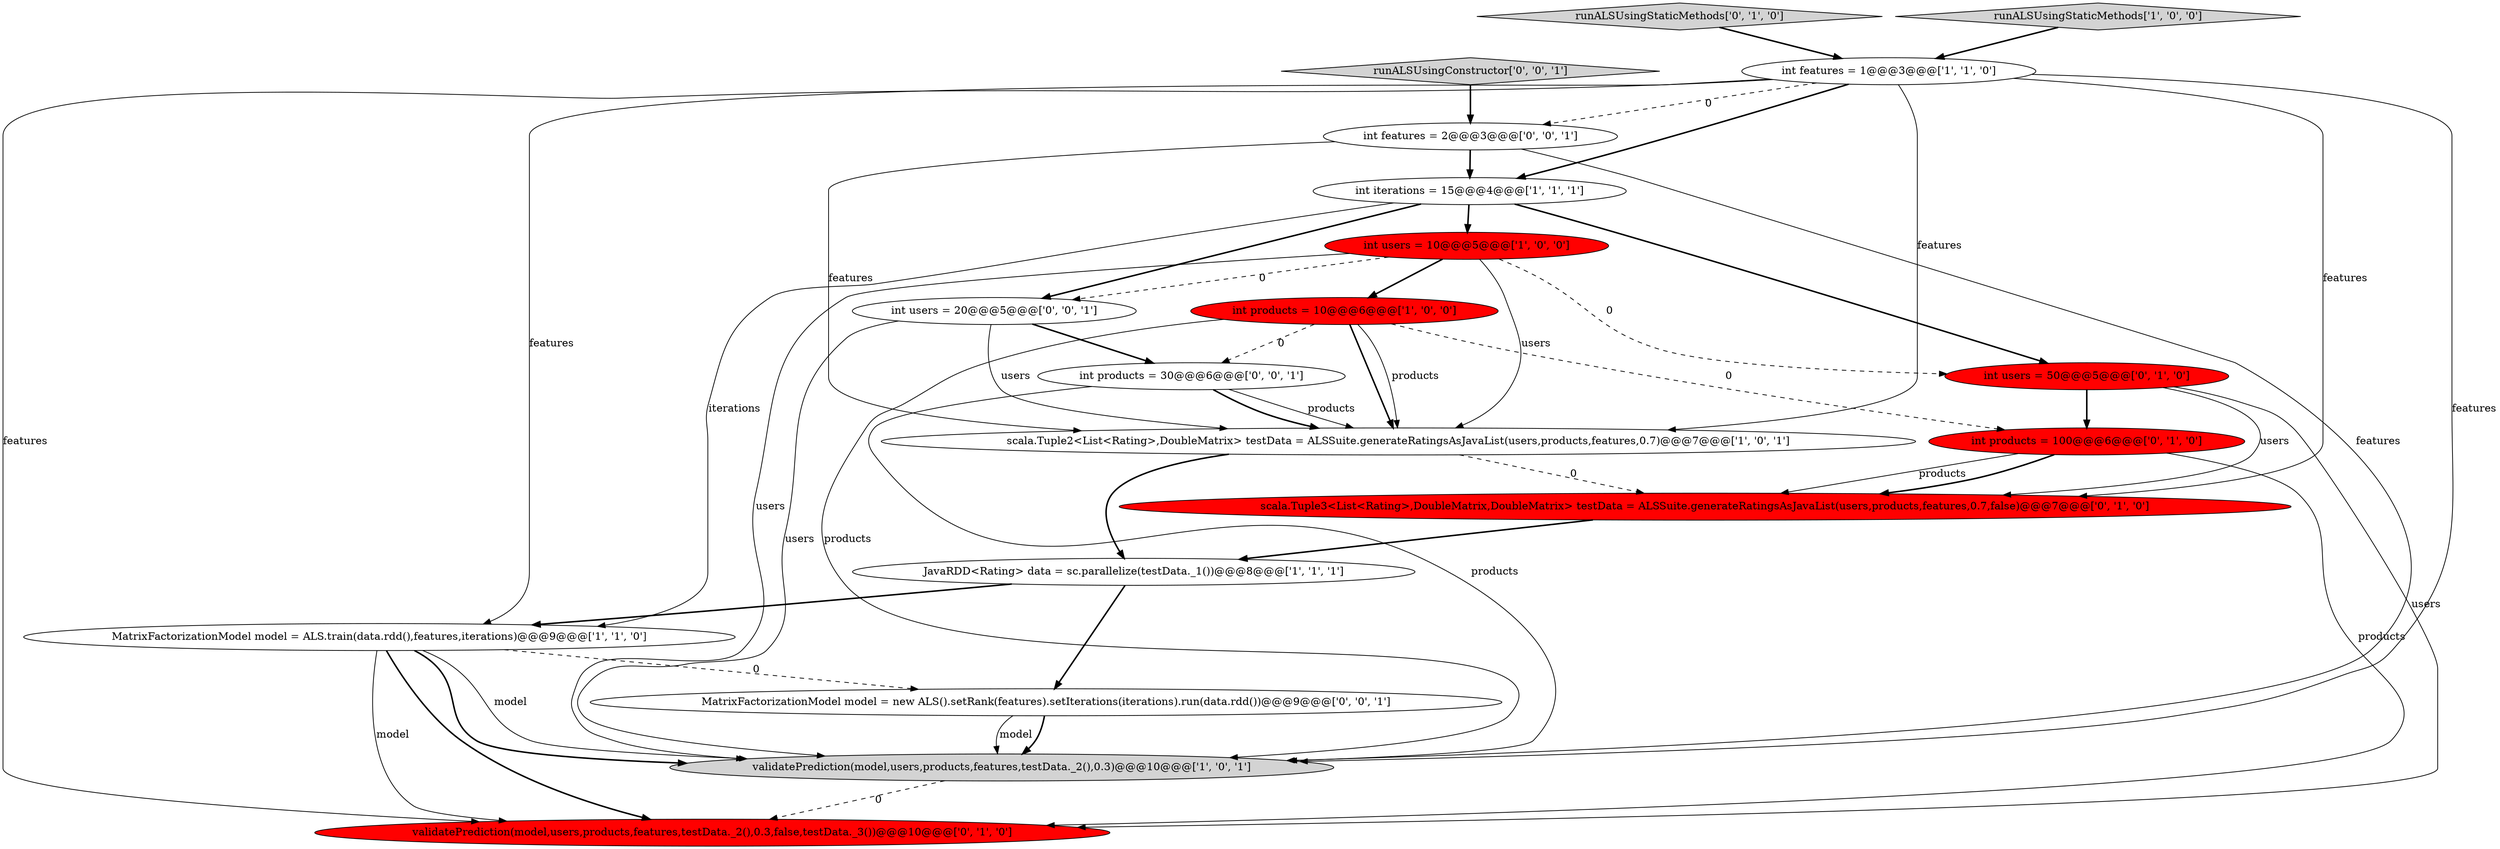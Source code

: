 digraph {
0 [style = filled, label = "MatrixFactorizationModel model = ALS.train(data.rdd(),features,iterations)@@@9@@@['1', '1', '0']", fillcolor = white, shape = ellipse image = "AAA0AAABBB1BBB"];
10 [style = filled, label = "validatePrediction(model,users,products,features,testData._2(),0.3,false,testData._3())@@@10@@@['0', '1', '0']", fillcolor = red, shape = ellipse image = "AAA1AAABBB2BBB"];
7 [style = filled, label = "int products = 10@@@6@@@['1', '0', '0']", fillcolor = red, shape = ellipse image = "AAA1AAABBB1BBB"];
3 [style = filled, label = "int iterations = 15@@@4@@@['1', '1', '1']", fillcolor = white, shape = ellipse image = "AAA0AAABBB1BBB"];
14 [style = filled, label = "int users = 20@@@5@@@['0', '0', '1']", fillcolor = white, shape = ellipse image = "AAA0AAABBB3BBB"];
12 [style = filled, label = "runALSUsingStaticMethods['0', '1', '0']", fillcolor = lightgray, shape = diamond image = "AAA0AAABBB2BBB"];
5 [style = filled, label = "int features = 1@@@3@@@['1', '1', '0']", fillcolor = white, shape = ellipse image = "AAA0AAABBB1BBB"];
17 [style = filled, label = "int products = 30@@@6@@@['0', '0', '1']", fillcolor = white, shape = ellipse image = "AAA0AAABBB3BBB"];
8 [style = filled, label = "scala.Tuple2<List<Rating>,DoubleMatrix> testData = ALSSuite.generateRatingsAsJavaList(users,products,features,0.7)@@@7@@@['1', '0', '1']", fillcolor = white, shape = ellipse image = "AAA0AAABBB1BBB"];
11 [style = filled, label = "int products = 100@@@6@@@['0', '1', '0']", fillcolor = red, shape = ellipse image = "AAA1AAABBB2BBB"];
4 [style = filled, label = "JavaRDD<Rating> data = sc.parallelize(testData._1())@@@8@@@['1', '1', '1']", fillcolor = white, shape = ellipse image = "AAA0AAABBB1BBB"];
1 [style = filled, label = "int users = 10@@@5@@@['1', '0', '0']", fillcolor = red, shape = ellipse image = "AAA1AAABBB1BBB"];
6 [style = filled, label = "validatePrediction(model,users,products,features,testData._2(),0.3)@@@10@@@['1', '0', '1']", fillcolor = lightgray, shape = ellipse image = "AAA0AAABBB1BBB"];
2 [style = filled, label = "runALSUsingStaticMethods['1', '0', '0']", fillcolor = lightgray, shape = diamond image = "AAA0AAABBB1BBB"];
9 [style = filled, label = "scala.Tuple3<List<Rating>,DoubleMatrix,DoubleMatrix> testData = ALSSuite.generateRatingsAsJavaList(users,products,features,0.7,false)@@@7@@@['0', '1', '0']", fillcolor = red, shape = ellipse image = "AAA1AAABBB2BBB"];
16 [style = filled, label = "runALSUsingConstructor['0', '0', '1']", fillcolor = lightgray, shape = diamond image = "AAA0AAABBB3BBB"];
13 [style = filled, label = "int users = 50@@@5@@@['0', '1', '0']", fillcolor = red, shape = ellipse image = "AAA1AAABBB2BBB"];
15 [style = filled, label = "int features = 2@@@3@@@['0', '0', '1']", fillcolor = white, shape = ellipse image = "AAA0AAABBB3BBB"];
18 [style = filled, label = "MatrixFactorizationModel model = new ALS().setRank(features).setIterations(iterations).run(data.rdd())@@@9@@@['0', '0', '1']", fillcolor = white, shape = ellipse image = "AAA0AAABBB3BBB"];
5->0 [style = solid, label="features"];
5->3 [style = bold, label=""];
17->8 [style = bold, label=""];
16->15 [style = bold, label=""];
11->9 [style = solid, label="products"];
14->8 [style = solid, label="users"];
12->5 [style = bold, label=""];
3->1 [style = bold, label=""];
15->6 [style = solid, label="features"];
1->14 [style = dashed, label="0"];
0->6 [style = bold, label=""];
13->9 [style = solid, label="users"];
14->6 [style = solid, label="users"];
7->17 [style = dashed, label="0"];
9->4 [style = bold, label=""];
5->10 [style = solid, label="features"];
3->14 [style = bold, label=""];
7->11 [style = dashed, label="0"];
14->17 [style = bold, label=""];
4->18 [style = bold, label=""];
0->10 [style = solid, label="model"];
5->8 [style = solid, label="features"];
3->0 [style = solid, label="iterations"];
7->8 [style = bold, label=""];
11->9 [style = bold, label=""];
15->3 [style = bold, label=""];
1->7 [style = bold, label=""];
13->11 [style = bold, label=""];
7->6 [style = solid, label="products"];
0->6 [style = solid, label="model"];
17->8 [style = solid, label="products"];
4->0 [style = bold, label=""];
6->10 [style = dashed, label="0"];
1->13 [style = dashed, label="0"];
8->9 [style = dashed, label="0"];
0->10 [style = bold, label=""];
18->6 [style = bold, label=""];
1->6 [style = solid, label="users"];
18->6 [style = solid, label="model"];
3->13 [style = bold, label=""];
15->8 [style = solid, label="features"];
7->8 [style = solid, label="products"];
0->18 [style = dashed, label="0"];
1->8 [style = solid, label="users"];
11->10 [style = solid, label="products"];
8->4 [style = bold, label=""];
5->15 [style = dashed, label="0"];
5->9 [style = solid, label="features"];
13->10 [style = solid, label="users"];
5->6 [style = solid, label="features"];
17->6 [style = solid, label="products"];
2->5 [style = bold, label=""];
}
